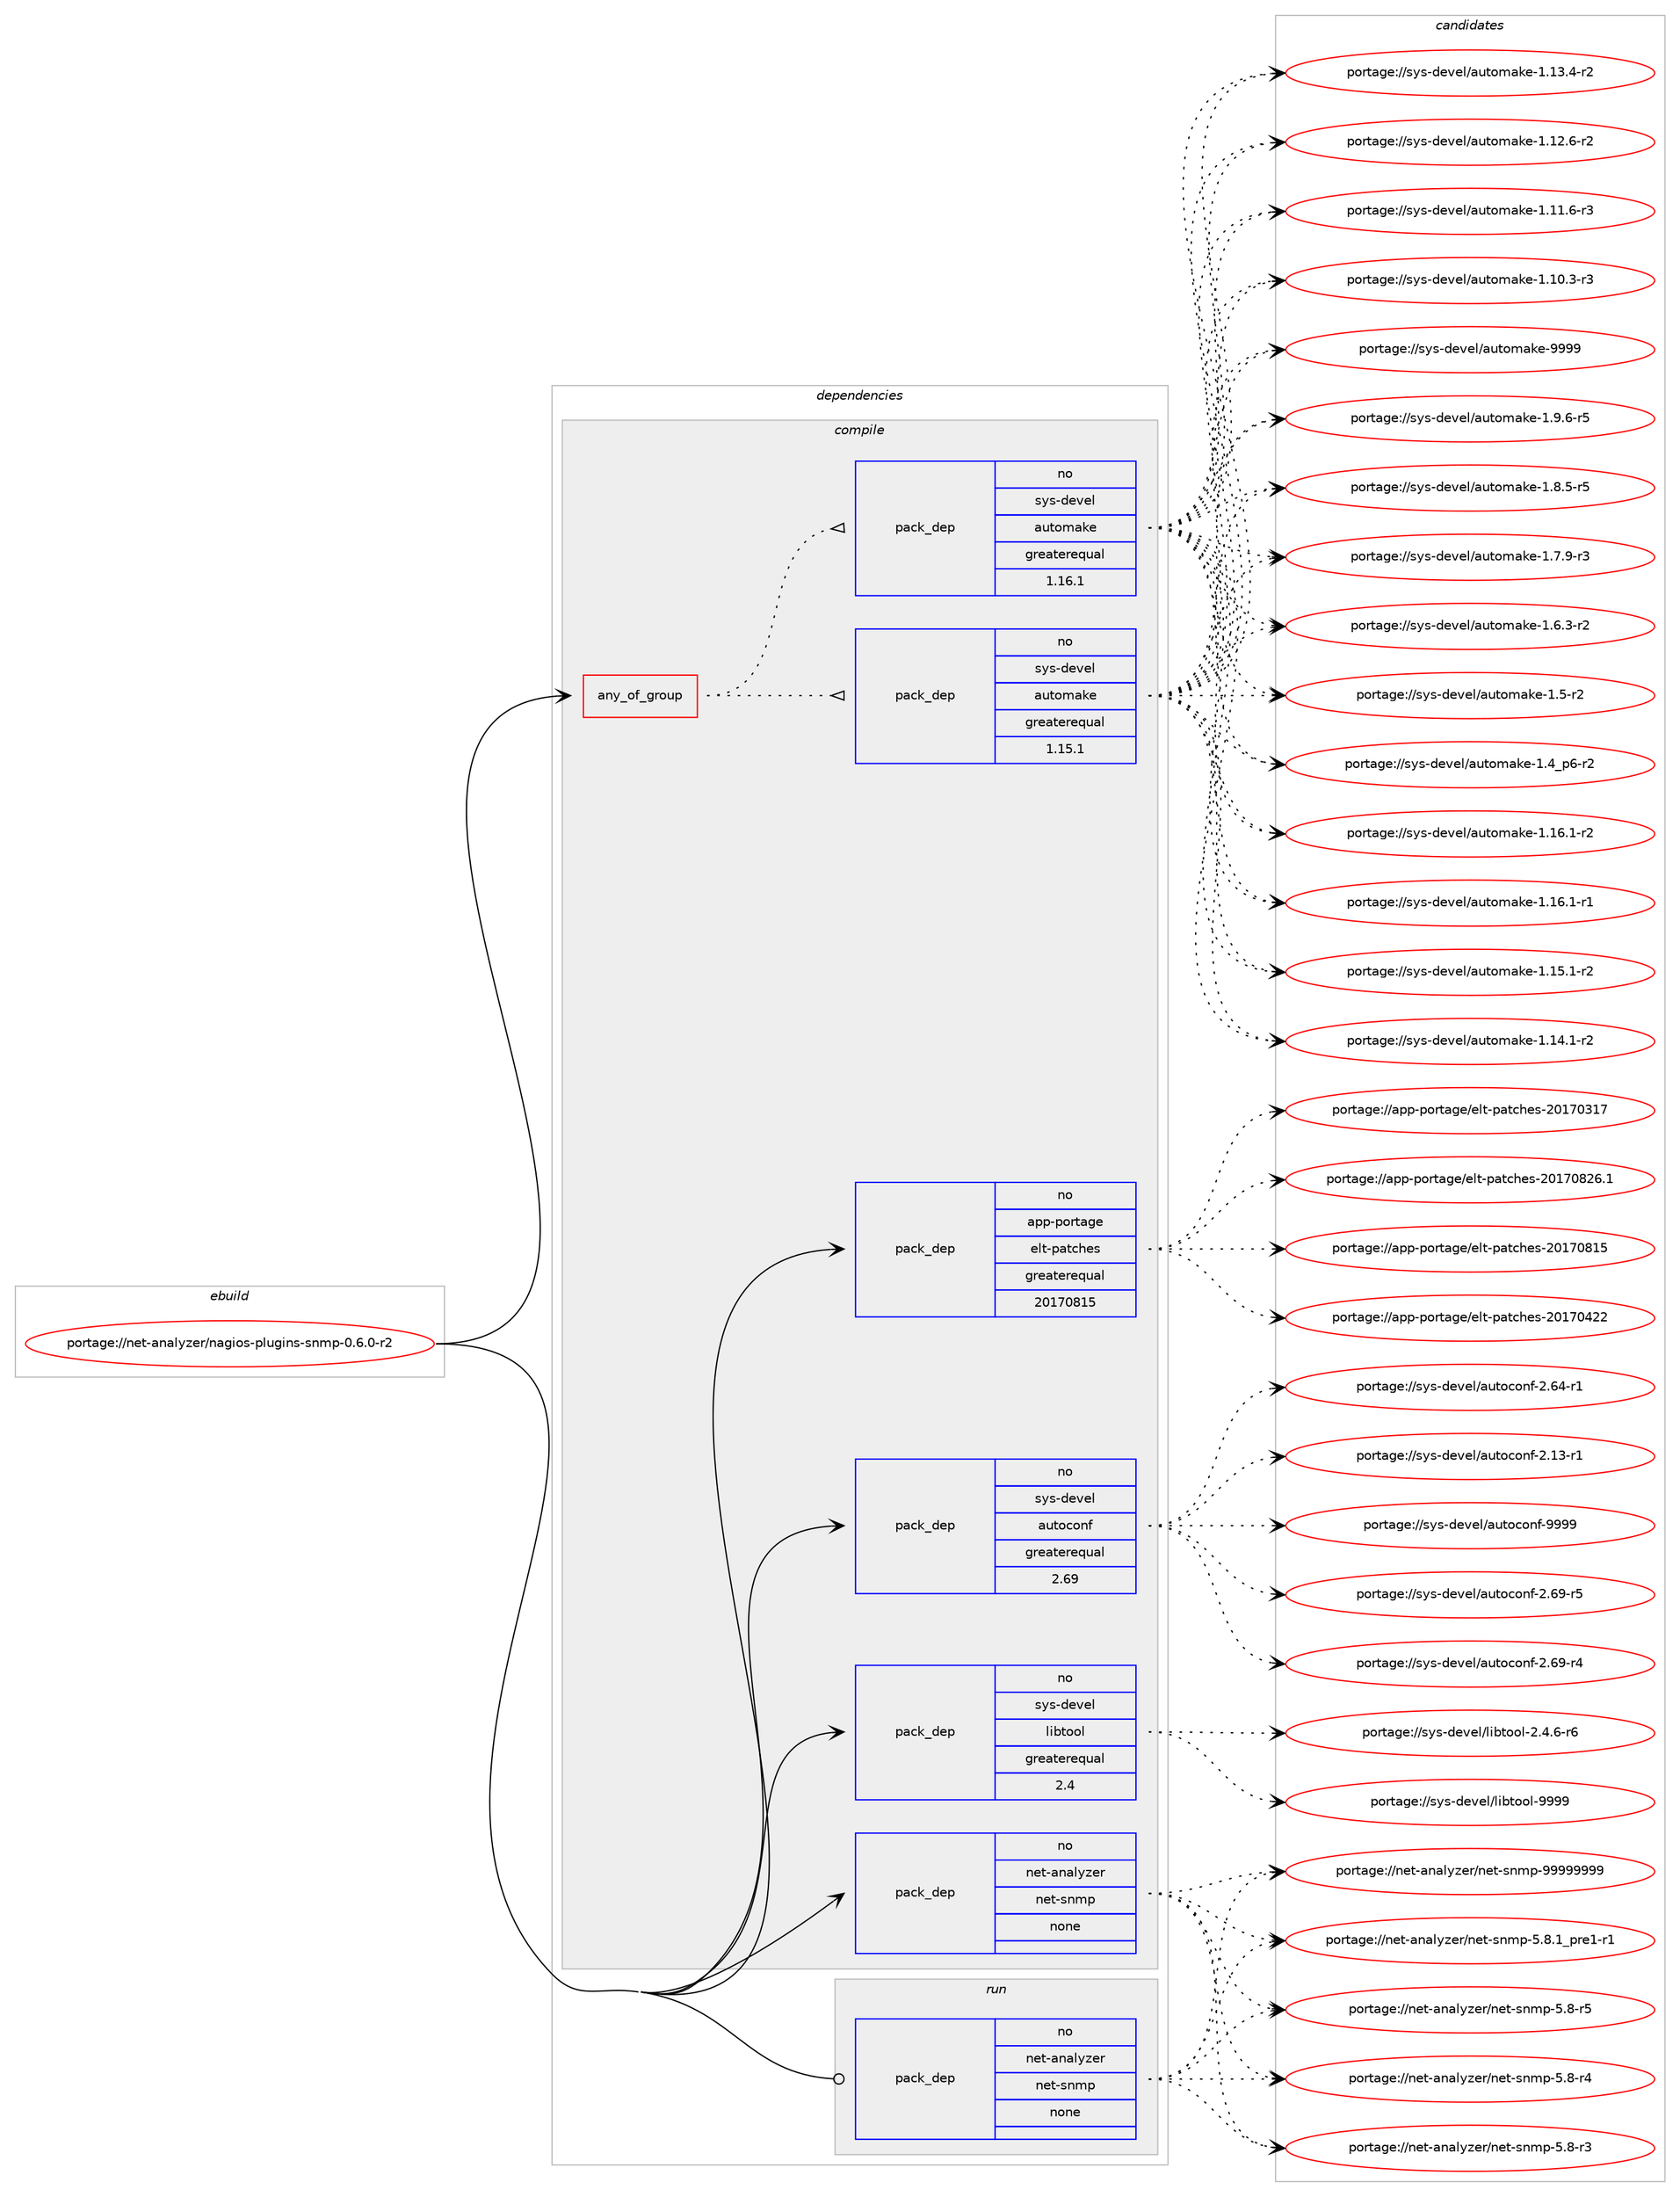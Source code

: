 digraph prolog {

# *************
# Graph options
# *************

newrank=true;
concentrate=true;
compound=true;
graph [rankdir=LR,fontname=Helvetica,fontsize=10,ranksep=1.5];#, ranksep=2.5, nodesep=0.2];
edge  [arrowhead=vee];
node  [fontname=Helvetica,fontsize=10];

# **********
# The ebuild
# **********

subgraph cluster_leftcol {
color=gray;
rank=same;
label=<<i>ebuild</i>>;
id [label="portage://net-analyzer/nagios-plugins-snmp-0.6.0-r2", color=red, width=4, href="../net-analyzer/nagios-plugins-snmp-0.6.0-r2.svg"];
}

# ****************
# The dependencies
# ****************

subgraph cluster_midcol {
color=gray;
label=<<i>dependencies</i>>;
subgraph cluster_compile {
fillcolor="#eeeeee";
style=filled;
label=<<i>compile</i>>;
subgraph any2432 {
dependency159390 [label=<<TABLE BORDER="0" CELLBORDER="1" CELLSPACING="0" CELLPADDING="4"><TR><TD CELLPADDING="10">any_of_group</TD></TR></TABLE>>, shape=none, color=red];subgraph pack120808 {
dependency159391 [label=<<TABLE BORDER="0" CELLBORDER="1" CELLSPACING="0" CELLPADDING="4" WIDTH="220"><TR><TD ROWSPAN="6" CELLPADDING="30">pack_dep</TD></TR><TR><TD WIDTH="110">no</TD></TR><TR><TD>sys-devel</TD></TR><TR><TD>automake</TD></TR><TR><TD>greaterequal</TD></TR><TR><TD>1.16.1</TD></TR></TABLE>>, shape=none, color=blue];
}
dependency159390:e -> dependency159391:w [weight=20,style="dotted",arrowhead="oinv"];
subgraph pack120809 {
dependency159392 [label=<<TABLE BORDER="0" CELLBORDER="1" CELLSPACING="0" CELLPADDING="4" WIDTH="220"><TR><TD ROWSPAN="6" CELLPADDING="30">pack_dep</TD></TR><TR><TD WIDTH="110">no</TD></TR><TR><TD>sys-devel</TD></TR><TR><TD>automake</TD></TR><TR><TD>greaterequal</TD></TR><TR><TD>1.15.1</TD></TR></TABLE>>, shape=none, color=blue];
}
dependency159390:e -> dependency159392:w [weight=20,style="dotted",arrowhead="oinv"];
}
id:e -> dependency159390:w [weight=20,style="solid",arrowhead="vee"];
subgraph pack120810 {
dependency159393 [label=<<TABLE BORDER="0" CELLBORDER="1" CELLSPACING="0" CELLPADDING="4" WIDTH="220"><TR><TD ROWSPAN="6" CELLPADDING="30">pack_dep</TD></TR><TR><TD WIDTH="110">no</TD></TR><TR><TD>app-portage</TD></TR><TR><TD>elt-patches</TD></TR><TR><TD>greaterequal</TD></TR><TR><TD>20170815</TD></TR></TABLE>>, shape=none, color=blue];
}
id:e -> dependency159393:w [weight=20,style="solid",arrowhead="vee"];
subgraph pack120811 {
dependency159394 [label=<<TABLE BORDER="0" CELLBORDER="1" CELLSPACING="0" CELLPADDING="4" WIDTH="220"><TR><TD ROWSPAN="6" CELLPADDING="30">pack_dep</TD></TR><TR><TD WIDTH="110">no</TD></TR><TR><TD>net-analyzer</TD></TR><TR><TD>net-snmp</TD></TR><TR><TD>none</TD></TR><TR><TD></TD></TR></TABLE>>, shape=none, color=blue];
}
id:e -> dependency159394:w [weight=20,style="solid",arrowhead="vee"];
subgraph pack120812 {
dependency159395 [label=<<TABLE BORDER="0" CELLBORDER="1" CELLSPACING="0" CELLPADDING="4" WIDTH="220"><TR><TD ROWSPAN="6" CELLPADDING="30">pack_dep</TD></TR><TR><TD WIDTH="110">no</TD></TR><TR><TD>sys-devel</TD></TR><TR><TD>autoconf</TD></TR><TR><TD>greaterequal</TD></TR><TR><TD>2.69</TD></TR></TABLE>>, shape=none, color=blue];
}
id:e -> dependency159395:w [weight=20,style="solid",arrowhead="vee"];
subgraph pack120813 {
dependency159396 [label=<<TABLE BORDER="0" CELLBORDER="1" CELLSPACING="0" CELLPADDING="4" WIDTH="220"><TR><TD ROWSPAN="6" CELLPADDING="30">pack_dep</TD></TR><TR><TD WIDTH="110">no</TD></TR><TR><TD>sys-devel</TD></TR><TR><TD>libtool</TD></TR><TR><TD>greaterequal</TD></TR><TR><TD>2.4</TD></TR></TABLE>>, shape=none, color=blue];
}
id:e -> dependency159396:w [weight=20,style="solid",arrowhead="vee"];
}
subgraph cluster_compileandrun {
fillcolor="#eeeeee";
style=filled;
label=<<i>compile and run</i>>;
}
subgraph cluster_run {
fillcolor="#eeeeee";
style=filled;
label=<<i>run</i>>;
subgraph pack120814 {
dependency159397 [label=<<TABLE BORDER="0" CELLBORDER="1" CELLSPACING="0" CELLPADDING="4" WIDTH="220"><TR><TD ROWSPAN="6" CELLPADDING="30">pack_dep</TD></TR><TR><TD WIDTH="110">no</TD></TR><TR><TD>net-analyzer</TD></TR><TR><TD>net-snmp</TD></TR><TR><TD>none</TD></TR><TR><TD></TD></TR></TABLE>>, shape=none, color=blue];
}
id:e -> dependency159397:w [weight=20,style="solid",arrowhead="odot"];
}
}

# **************
# The candidates
# **************

subgraph cluster_choices {
rank=same;
color=gray;
label=<<i>candidates</i>>;

subgraph choice120808 {
color=black;
nodesep=1;
choice115121115451001011181011084797117116111109971071014557575757 [label="portage://sys-devel/automake-9999", color=red, width=4,href="../sys-devel/automake-9999.svg"];
choice115121115451001011181011084797117116111109971071014549465746544511453 [label="portage://sys-devel/automake-1.9.6-r5", color=red, width=4,href="../sys-devel/automake-1.9.6-r5.svg"];
choice115121115451001011181011084797117116111109971071014549465646534511453 [label="portage://sys-devel/automake-1.8.5-r5", color=red, width=4,href="../sys-devel/automake-1.8.5-r5.svg"];
choice115121115451001011181011084797117116111109971071014549465546574511451 [label="portage://sys-devel/automake-1.7.9-r3", color=red, width=4,href="../sys-devel/automake-1.7.9-r3.svg"];
choice115121115451001011181011084797117116111109971071014549465446514511450 [label="portage://sys-devel/automake-1.6.3-r2", color=red, width=4,href="../sys-devel/automake-1.6.3-r2.svg"];
choice11512111545100101118101108479711711611110997107101454946534511450 [label="portage://sys-devel/automake-1.5-r2", color=red, width=4,href="../sys-devel/automake-1.5-r2.svg"];
choice115121115451001011181011084797117116111109971071014549465295112544511450 [label="portage://sys-devel/automake-1.4_p6-r2", color=red, width=4,href="../sys-devel/automake-1.4_p6-r2.svg"];
choice11512111545100101118101108479711711611110997107101454946495446494511450 [label="portage://sys-devel/automake-1.16.1-r2", color=red, width=4,href="../sys-devel/automake-1.16.1-r2.svg"];
choice11512111545100101118101108479711711611110997107101454946495446494511449 [label="portage://sys-devel/automake-1.16.1-r1", color=red, width=4,href="../sys-devel/automake-1.16.1-r1.svg"];
choice11512111545100101118101108479711711611110997107101454946495346494511450 [label="portage://sys-devel/automake-1.15.1-r2", color=red, width=4,href="../sys-devel/automake-1.15.1-r2.svg"];
choice11512111545100101118101108479711711611110997107101454946495246494511450 [label="portage://sys-devel/automake-1.14.1-r2", color=red, width=4,href="../sys-devel/automake-1.14.1-r2.svg"];
choice11512111545100101118101108479711711611110997107101454946495146524511450 [label="portage://sys-devel/automake-1.13.4-r2", color=red, width=4,href="../sys-devel/automake-1.13.4-r2.svg"];
choice11512111545100101118101108479711711611110997107101454946495046544511450 [label="portage://sys-devel/automake-1.12.6-r2", color=red, width=4,href="../sys-devel/automake-1.12.6-r2.svg"];
choice11512111545100101118101108479711711611110997107101454946494946544511451 [label="portage://sys-devel/automake-1.11.6-r3", color=red, width=4,href="../sys-devel/automake-1.11.6-r3.svg"];
choice11512111545100101118101108479711711611110997107101454946494846514511451 [label="portage://sys-devel/automake-1.10.3-r3", color=red, width=4,href="../sys-devel/automake-1.10.3-r3.svg"];
dependency159391:e -> choice115121115451001011181011084797117116111109971071014557575757:w [style=dotted,weight="100"];
dependency159391:e -> choice115121115451001011181011084797117116111109971071014549465746544511453:w [style=dotted,weight="100"];
dependency159391:e -> choice115121115451001011181011084797117116111109971071014549465646534511453:w [style=dotted,weight="100"];
dependency159391:e -> choice115121115451001011181011084797117116111109971071014549465546574511451:w [style=dotted,weight="100"];
dependency159391:e -> choice115121115451001011181011084797117116111109971071014549465446514511450:w [style=dotted,weight="100"];
dependency159391:e -> choice11512111545100101118101108479711711611110997107101454946534511450:w [style=dotted,weight="100"];
dependency159391:e -> choice115121115451001011181011084797117116111109971071014549465295112544511450:w [style=dotted,weight="100"];
dependency159391:e -> choice11512111545100101118101108479711711611110997107101454946495446494511450:w [style=dotted,weight="100"];
dependency159391:e -> choice11512111545100101118101108479711711611110997107101454946495446494511449:w [style=dotted,weight="100"];
dependency159391:e -> choice11512111545100101118101108479711711611110997107101454946495346494511450:w [style=dotted,weight="100"];
dependency159391:e -> choice11512111545100101118101108479711711611110997107101454946495246494511450:w [style=dotted,weight="100"];
dependency159391:e -> choice11512111545100101118101108479711711611110997107101454946495146524511450:w [style=dotted,weight="100"];
dependency159391:e -> choice11512111545100101118101108479711711611110997107101454946495046544511450:w [style=dotted,weight="100"];
dependency159391:e -> choice11512111545100101118101108479711711611110997107101454946494946544511451:w [style=dotted,weight="100"];
dependency159391:e -> choice11512111545100101118101108479711711611110997107101454946494846514511451:w [style=dotted,weight="100"];
}
subgraph choice120809 {
color=black;
nodesep=1;
choice115121115451001011181011084797117116111109971071014557575757 [label="portage://sys-devel/automake-9999", color=red, width=4,href="../sys-devel/automake-9999.svg"];
choice115121115451001011181011084797117116111109971071014549465746544511453 [label="portage://sys-devel/automake-1.9.6-r5", color=red, width=4,href="../sys-devel/automake-1.9.6-r5.svg"];
choice115121115451001011181011084797117116111109971071014549465646534511453 [label="portage://sys-devel/automake-1.8.5-r5", color=red, width=4,href="../sys-devel/automake-1.8.5-r5.svg"];
choice115121115451001011181011084797117116111109971071014549465546574511451 [label="portage://sys-devel/automake-1.7.9-r3", color=red, width=4,href="../sys-devel/automake-1.7.9-r3.svg"];
choice115121115451001011181011084797117116111109971071014549465446514511450 [label="portage://sys-devel/automake-1.6.3-r2", color=red, width=4,href="../sys-devel/automake-1.6.3-r2.svg"];
choice11512111545100101118101108479711711611110997107101454946534511450 [label="portage://sys-devel/automake-1.5-r2", color=red, width=4,href="../sys-devel/automake-1.5-r2.svg"];
choice115121115451001011181011084797117116111109971071014549465295112544511450 [label="portage://sys-devel/automake-1.4_p6-r2", color=red, width=4,href="../sys-devel/automake-1.4_p6-r2.svg"];
choice11512111545100101118101108479711711611110997107101454946495446494511450 [label="portage://sys-devel/automake-1.16.1-r2", color=red, width=4,href="../sys-devel/automake-1.16.1-r2.svg"];
choice11512111545100101118101108479711711611110997107101454946495446494511449 [label="portage://sys-devel/automake-1.16.1-r1", color=red, width=4,href="../sys-devel/automake-1.16.1-r1.svg"];
choice11512111545100101118101108479711711611110997107101454946495346494511450 [label="portage://sys-devel/automake-1.15.1-r2", color=red, width=4,href="../sys-devel/automake-1.15.1-r2.svg"];
choice11512111545100101118101108479711711611110997107101454946495246494511450 [label="portage://sys-devel/automake-1.14.1-r2", color=red, width=4,href="../sys-devel/automake-1.14.1-r2.svg"];
choice11512111545100101118101108479711711611110997107101454946495146524511450 [label="portage://sys-devel/automake-1.13.4-r2", color=red, width=4,href="../sys-devel/automake-1.13.4-r2.svg"];
choice11512111545100101118101108479711711611110997107101454946495046544511450 [label="portage://sys-devel/automake-1.12.6-r2", color=red, width=4,href="../sys-devel/automake-1.12.6-r2.svg"];
choice11512111545100101118101108479711711611110997107101454946494946544511451 [label="portage://sys-devel/automake-1.11.6-r3", color=red, width=4,href="../sys-devel/automake-1.11.6-r3.svg"];
choice11512111545100101118101108479711711611110997107101454946494846514511451 [label="portage://sys-devel/automake-1.10.3-r3", color=red, width=4,href="../sys-devel/automake-1.10.3-r3.svg"];
dependency159392:e -> choice115121115451001011181011084797117116111109971071014557575757:w [style=dotted,weight="100"];
dependency159392:e -> choice115121115451001011181011084797117116111109971071014549465746544511453:w [style=dotted,weight="100"];
dependency159392:e -> choice115121115451001011181011084797117116111109971071014549465646534511453:w [style=dotted,weight="100"];
dependency159392:e -> choice115121115451001011181011084797117116111109971071014549465546574511451:w [style=dotted,weight="100"];
dependency159392:e -> choice115121115451001011181011084797117116111109971071014549465446514511450:w [style=dotted,weight="100"];
dependency159392:e -> choice11512111545100101118101108479711711611110997107101454946534511450:w [style=dotted,weight="100"];
dependency159392:e -> choice115121115451001011181011084797117116111109971071014549465295112544511450:w [style=dotted,weight="100"];
dependency159392:e -> choice11512111545100101118101108479711711611110997107101454946495446494511450:w [style=dotted,weight="100"];
dependency159392:e -> choice11512111545100101118101108479711711611110997107101454946495446494511449:w [style=dotted,weight="100"];
dependency159392:e -> choice11512111545100101118101108479711711611110997107101454946495346494511450:w [style=dotted,weight="100"];
dependency159392:e -> choice11512111545100101118101108479711711611110997107101454946495246494511450:w [style=dotted,weight="100"];
dependency159392:e -> choice11512111545100101118101108479711711611110997107101454946495146524511450:w [style=dotted,weight="100"];
dependency159392:e -> choice11512111545100101118101108479711711611110997107101454946495046544511450:w [style=dotted,weight="100"];
dependency159392:e -> choice11512111545100101118101108479711711611110997107101454946494946544511451:w [style=dotted,weight="100"];
dependency159392:e -> choice11512111545100101118101108479711711611110997107101454946494846514511451:w [style=dotted,weight="100"];
}
subgraph choice120810 {
color=black;
nodesep=1;
choice971121124511211111411697103101471011081164511297116991041011154550484955485650544649 [label="portage://app-portage/elt-patches-20170826.1", color=red, width=4,href="../app-portage/elt-patches-20170826.1.svg"];
choice97112112451121111141169710310147101108116451129711699104101115455048495548564953 [label="portage://app-portage/elt-patches-20170815", color=red, width=4,href="../app-portage/elt-patches-20170815.svg"];
choice97112112451121111141169710310147101108116451129711699104101115455048495548525050 [label="portage://app-portage/elt-patches-20170422", color=red, width=4,href="../app-portage/elt-patches-20170422.svg"];
choice97112112451121111141169710310147101108116451129711699104101115455048495548514955 [label="portage://app-portage/elt-patches-20170317", color=red, width=4,href="../app-portage/elt-patches-20170317.svg"];
dependency159393:e -> choice971121124511211111411697103101471011081164511297116991041011154550484955485650544649:w [style=dotted,weight="100"];
dependency159393:e -> choice97112112451121111141169710310147101108116451129711699104101115455048495548564953:w [style=dotted,weight="100"];
dependency159393:e -> choice97112112451121111141169710310147101108116451129711699104101115455048495548525050:w [style=dotted,weight="100"];
dependency159393:e -> choice97112112451121111141169710310147101108116451129711699104101115455048495548514955:w [style=dotted,weight="100"];
}
subgraph choice120811 {
color=black;
nodesep=1;
choice1101011164597110971081211221011144711010111645115110109112455757575757575757 [label="portage://net-analyzer/net-snmp-99999999", color=red, width=4,href="../net-analyzer/net-snmp-99999999.svg"];
choice110101116459711097108121122101114471101011164511511010911245534656464995112114101494511449 [label="portage://net-analyzer/net-snmp-5.8.1_pre1-r1", color=red, width=4,href="../net-analyzer/net-snmp-5.8.1_pre1-r1.svg"];
choice1101011164597110971081211221011144711010111645115110109112455346564511453 [label="portage://net-analyzer/net-snmp-5.8-r5", color=red, width=4,href="../net-analyzer/net-snmp-5.8-r5.svg"];
choice1101011164597110971081211221011144711010111645115110109112455346564511452 [label="portage://net-analyzer/net-snmp-5.8-r4", color=red, width=4,href="../net-analyzer/net-snmp-5.8-r4.svg"];
choice1101011164597110971081211221011144711010111645115110109112455346564511451 [label="portage://net-analyzer/net-snmp-5.8-r3", color=red, width=4,href="../net-analyzer/net-snmp-5.8-r3.svg"];
dependency159394:e -> choice1101011164597110971081211221011144711010111645115110109112455757575757575757:w [style=dotted,weight="100"];
dependency159394:e -> choice110101116459711097108121122101114471101011164511511010911245534656464995112114101494511449:w [style=dotted,weight="100"];
dependency159394:e -> choice1101011164597110971081211221011144711010111645115110109112455346564511453:w [style=dotted,weight="100"];
dependency159394:e -> choice1101011164597110971081211221011144711010111645115110109112455346564511452:w [style=dotted,weight="100"];
dependency159394:e -> choice1101011164597110971081211221011144711010111645115110109112455346564511451:w [style=dotted,weight="100"];
}
subgraph choice120812 {
color=black;
nodesep=1;
choice115121115451001011181011084797117116111991111101024557575757 [label="portage://sys-devel/autoconf-9999", color=red, width=4,href="../sys-devel/autoconf-9999.svg"];
choice1151211154510010111810110847971171161119911111010245504654574511453 [label="portage://sys-devel/autoconf-2.69-r5", color=red, width=4,href="../sys-devel/autoconf-2.69-r5.svg"];
choice1151211154510010111810110847971171161119911111010245504654574511452 [label="portage://sys-devel/autoconf-2.69-r4", color=red, width=4,href="../sys-devel/autoconf-2.69-r4.svg"];
choice1151211154510010111810110847971171161119911111010245504654524511449 [label="portage://sys-devel/autoconf-2.64-r1", color=red, width=4,href="../sys-devel/autoconf-2.64-r1.svg"];
choice1151211154510010111810110847971171161119911111010245504649514511449 [label="portage://sys-devel/autoconf-2.13-r1", color=red, width=4,href="../sys-devel/autoconf-2.13-r1.svg"];
dependency159395:e -> choice115121115451001011181011084797117116111991111101024557575757:w [style=dotted,weight="100"];
dependency159395:e -> choice1151211154510010111810110847971171161119911111010245504654574511453:w [style=dotted,weight="100"];
dependency159395:e -> choice1151211154510010111810110847971171161119911111010245504654574511452:w [style=dotted,weight="100"];
dependency159395:e -> choice1151211154510010111810110847971171161119911111010245504654524511449:w [style=dotted,weight="100"];
dependency159395:e -> choice1151211154510010111810110847971171161119911111010245504649514511449:w [style=dotted,weight="100"];
}
subgraph choice120813 {
color=black;
nodesep=1;
choice1151211154510010111810110847108105981161111111084557575757 [label="portage://sys-devel/libtool-9999", color=red, width=4,href="../sys-devel/libtool-9999.svg"];
choice1151211154510010111810110847108105981161111111084550465246544511454 [label="portage://sys-devel/libtool-2.4.6-r6", color=red, width=4,href="../sys-devel/libtool-2.4.6-r6.svg"];
dependency159396:e -> choice1151211154510010111810110847108105981161111111084557575757:w [style=dotted,weight="100"];
dependency159396:e -> choice1151211154510010111810110847108105981161111111084550465246544511454:w [style=dotted,weight="100"];
}
subgraph choice120814 {
color=black;
nodesep=1;
choice1101011164597110971081211221011144711010111645115110109112455757575757575757 [label="portage://net-analyzer/net-snmp-99999999", color=red, width=4,href="../net-analyzer/net-snmp-99999999.svg"];
choice110101116459711097108121122101114471101011164511511010911245534656464995112114101494511449 [label="portage://net-analyzer/net-snmp-5.8.1_pre1-r1", color=red, width=4,href="../net-analyzer/net-snmp-5.8.1_pre1-r1.svg"];
choice1101011164597110971081211221011144711010111645115110109112455346564511453 [label="portage://net-analyzer/net-snmp-5.8-r5", color=red, width=4,href="../net-analyzer/net-snmp-5.8-r5.svg"];
choice1101011164597110971081211221011144711010111645115110109112455346564511452 [label="portage://net-analyzer/net-snmp-5.8-r4", color=red, width=4,href="../net-analyzer/net-snmp-5.8-r4.svg"];
choice1101011164597110971081211221011144711010111645115110109112455346564511451 [label="portage://net-analyzer/net-snmp-5.8-r3", color=red, width=4,href="../net-analyzer/net-snmp-5.8-r3.svg"];
dependency159397:e -> choice1101011164597110971081211221011144711010111645115110109112455757575757575757:w [style=dotted,weight="100"];
dependency159397:e -> choice110101116459711097108121122101114471101011164511511010911245534656464995112114101494511449:w [style=dotted,weight="100"];
dependency159397:e -> choice1101011164597110971081211221011144711010111645115110109112455346564511453:w [style=dotted,weight="100"];
dependency159397:e -> choice1101011164597110971081211221011144711010111645115110109112455346564511452:w [style=dotted,weight="100"];
dependency159397:e -> choice1101011164597110971081211221011144711010111645115110109112455346564511451:w [style=dotted,weight="100"];
}
}

}
